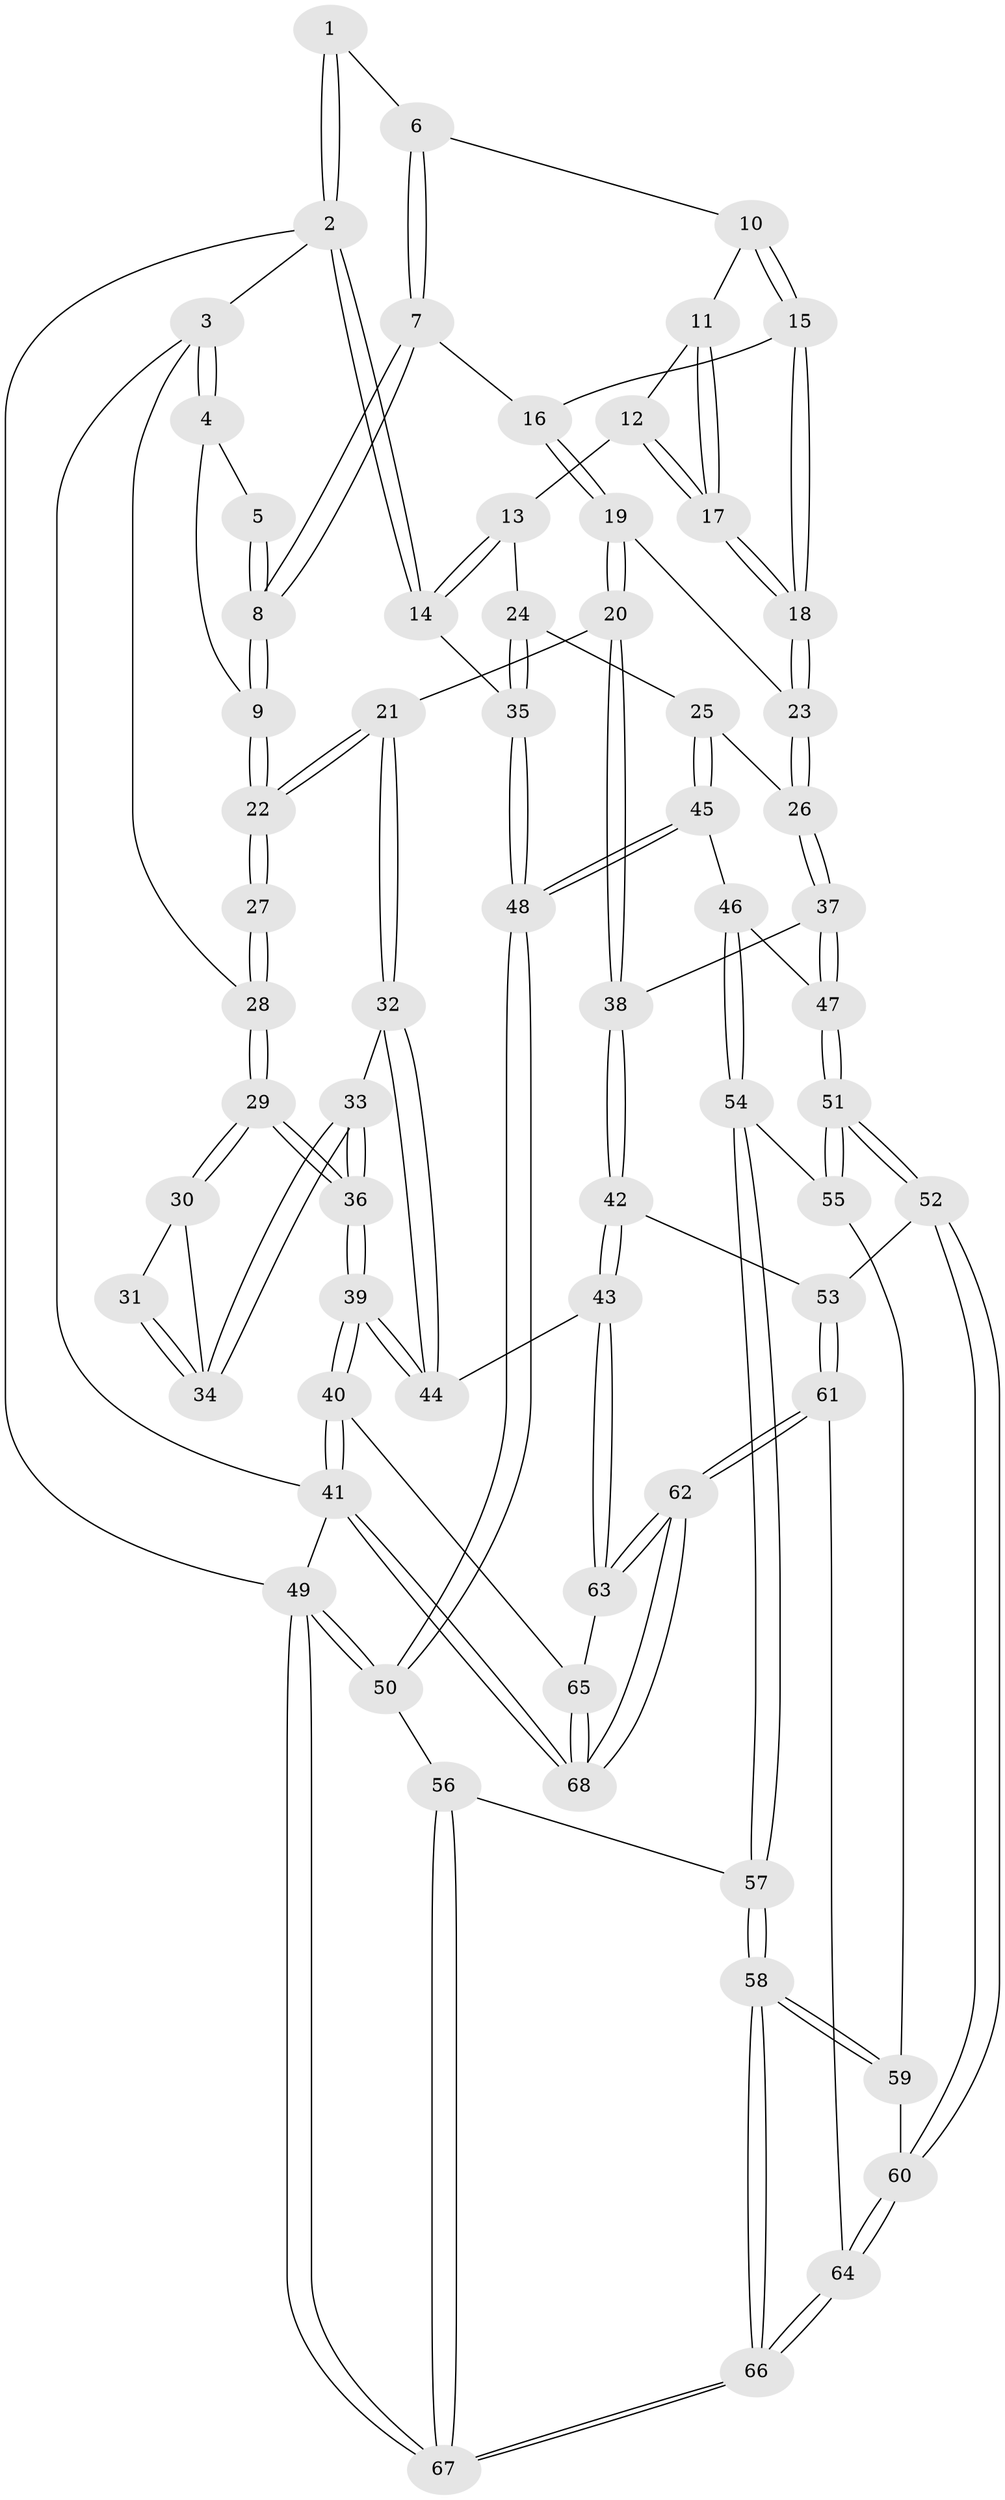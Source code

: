 // Generated by graph-tools (version 1.1) at 2025/00/03/09/25 05:00:06]
// undirected, 68 vertices, 167 edges
graph export_dot {
graph [start="1"]
  node [color=gray90,style=filled];
  1 [pos="+0.6726812153542651+0"];
  2 [pos="+1+0"];
  3 [pos="+0+0"];
  4 [pos="+0.17064004826959792+0"];
  5 [pos="+0.4936533805481253+0"];
  6 [pos="+0.6779949133760343+0.015587183068284364"];
  7 [pos="+0.5110566019415955+0.0989836811274515"];
  8 [pos="+0.4513503342264816+0.08375578960024278"];
  9 [pos="+0.3340608005653948+0.17597538940252191"];
  10 [pos="+0.6907798768955413+0.04455610233237487"];
  11 [pos="+0.7219205431465202+0.07343588893046746"];
  12 [pos="+0.8115163001332394+0.1188939095488068"];
  13 [pos="+0.84801479380166+0.13008301095791042"];
  14 [pos="+1+0"];
  15 [pos="+0.6141512066074685+0.16793747154096114"];
  16 [pos="+0.5252911125384548+0.11480231932559334"];
  17 [pos="+0.6838167964472301+0.2287633816016942"];
  18 [pos="+0.6413355017705913+0.31010784157616567"];
  19 [pos="+0.5497799073854226+0.31141980565529953"];
  20 [pos="+0.3748500715903855+0.3240957082317706"];
  21 [pos="+0.31387538732997233+0.28040819912303316"];
  22 [pos="+0.3057182423050628+0.24257789127512913"];
  23 [pos="+0.6405551114299388+0.3195932190741548"];
  24 [pos="+0.8502914691290194+0.25501575424584183"];
  25 [pos="+0.7265296698254786+0.36630714112131973"];
  26 [pos="+0.680758394022358+0.3551292995734575"];
  27 [pos="+0.08669725708923245+0.13442431777716302"];
  28 [pos="+0+0"];
  29 [pos="+0+0.3077547538256321"];
  30 [pos="+0.04072665285376959+0.3096202102776311"];
  31 [pos="+0.07111031183937055+0.23539318101271772"];
  32 [pos="+0.1793908386329868+0.39752592068054193"];
  33 [pos="+0.16986949148870664+0.392060085866236"];
  34 [pos="+0.10010700302653656+0.33997363807723796"];
  35 [pos="+1+0.35166135367135126"];
  36 [pos="+0+0.32386874710289243"];
  37 [pos="+0.5684606378790452+0.5328685737697411"];
  38 [pos="+0.41831501716804587+0.5066130591240319"];
  39 [pos="+0+0.6881008316086727"];
  40 [pos="+0+0.7424931976935466"];
  41 [pos="+0+1"];
  42 [pos="+0.32610887430859226+0.6910973796454606"];
  43 [pos="+0.23201993918329103+0.6973730242010411"];
  44 [pos="+0.07262783363440697+0.637050858397263"];
  45 [pos="+0.7887943866132798+0.453892516295213"];
  46 [pos="+0.723800367771588+0.6031935113861633"];
  47 [pos="+0.5863180597832105+0.5699652261691207"];
  48 [pos="+1+0.5685609889269893"];
  49 [pos="+1+1"];
  50 [pos="+1+0.7359343294693903"];
  51 [pos="+0.5406095160749619+0.7312630193438919"];
  52 [pos="+0.514337994834154+0.751112711270338"];
  53 [pos="+0.32775898670850895+0.6922090340979105"];
  54 [pos="+0.7550763271144759+0.7108434863195261"];
  55 [pos="+0.7223910933947286+0.7177583175264483"];
  56 [pos="+0.8922706166258214+0.7682829324446326"];
  57 [pos="+0.8351364082913135+0.7615825249843681"];
  58 [pos="+0.7024694139023069+0.8951041466109361"];
  59 [pos="+0.6496893063824677+0.8304684992667687"];
  60 [pos="+0.5237651418543203+0.7866758160477373"];
  61 [pos="+0.43157403147206386+1"];
  62 [pos="+0.31190954236170537+1"];
  63 [pos="+0.22741174799408975+0.9308677654713512"];
  64 [pos="+0.5406493702206145+1"];
  65 [pos="+0.0330291849604182+0.8928320030013962"];
  66 [pos="+0.5767749811188193+1"];
  67 [pos="+0.6999978646004974+1"];
  68 [pos="+0.30108338174051025+1"];
  1 -- 2;
  1 -- 2;
  1 -- 6;
  2 -- 3;
  2 -- 14;
  2 -- 14;
  2 -- 49;
  3 -- 4;
  3 -- 4;
  3 -- 28;
  3 -- 41;
  4 -- 5;
  4 -- 9;
  5 -- 8;
  5 -- 8;
  6 -- 7;
  6 -- 7;
  6 -- 10;
  7 -- 8;
  7 -- 8;
  7 -- 16;
  8 -- 9;
  8 -- 9;
  9 -- 22;
  9 -- 22;
  10 -- 11;
  10 -- 15;
  10 -- 15;
  11 -- 12;
  11 -- 17;
  11 -- 17;
  12 -- 13;
  12 -- 17;
  12 -- 17;
  13 -- 14;
  13 -- 14;
  13 -- 24;
  14 -- 35;
  15 -- 16;
  15 -- 18;
  15 -- 18;
  16 -- 19;
  16 -- 19;
  17 -- 18;
  17 -- 18;
  18 -- 23;
  18 -- 23;
  19 -- 20;
  19 -- 20;
  19 -- 23;
  20 -- 21;
  20 -- 38;
  20 -- 38;
  21 -- 22;
  21 -- 22;
  21 -- 32;
  21 -- 32;
  22 -- 27;
  22 -- 27;
  23 -- 26;
  23 -- 26;
  24 -- 25;
  24 -- 35;
  24 -- 35;
  25 -- 26;
  25 -- 45;
  25 -- 45;
  26 -- 37;
  26 -- 37;
  27 -- 28;
  27 -- 28;
  28 -- 29;
  28 -- 29;
  29 -- 30;
  29 -- 30;
  29 -- 36;
  29 -- 36;
  30 -- 31;
  30 -- 34;
  31 -- 34;
  31 -- 34;
  32 -- 33;
  32 -- 44;
  32 -- 44;
  33 -- 34;
  33 -- 34;
  33 -- 36;
  33 -- 36;
  35 -- 48;
  35 -- 48;
  36 -- 39;
  36 -- 39;
  37 -- 38;
  37 -- 47;
  37 -- 47;
  38 -- 42;
  38 -- 42;
  39 -- 40;
  39 -- 40;
  39 -- 44;
  39 -- 44;
  40 -- 41;
  40 -- 41;
  40 -- 65;
  41 -- 68;
  41 -- 68;
  41 -- 49;
  42 -- 43;
  42 -- 43;
  42 -- 53;
  43 -- 44;
  43 -- 63;
  43 -- 63;
  45 -- 46;
  45 -- 48;
  45 -- 48;
  46 -- 47;
  46 -- 54;
  46 -- 54;
  47 -- 51;
  47 -- 51;
  48 -- 50;
  48 -- 50;
  49 -- 50;
  49 -- 50;
  49 -- 67;
  49 -- 67;
  50 -- 56;
  51 -- 52;
  51 -- 52;
  51 -- 55;
  51 -- 55;
  52 -- 53;
  52 -- 60;
  52 -- 60;
  53 -- 61;
  53 -- 61;
  54 -- 55;
  54 -- 57;
  54 -- 57;
  55 -- 59;
  56 -- 57;
  56 -- 67;
  56 -- 67;
  57 -- 58;
  57 -- 58;
  58 -- 59;
  58 -- 59;
  58 -- 66;
  58 -- 66;
  59 -- 60;
  60 -- 64;
  60 -- 64;
  61 -- 62;
  61 -- 62;
  61 -- 64;
  62 -- 63;
  62 -- 63;
  62 -- 68;
  62 -- 68;
  63 -- 65;
  64 -- 66;
  64 -- 66;
  65 -- 68;
  65 -- 68;
  66 -- 67;
  66 -- 67;
}
